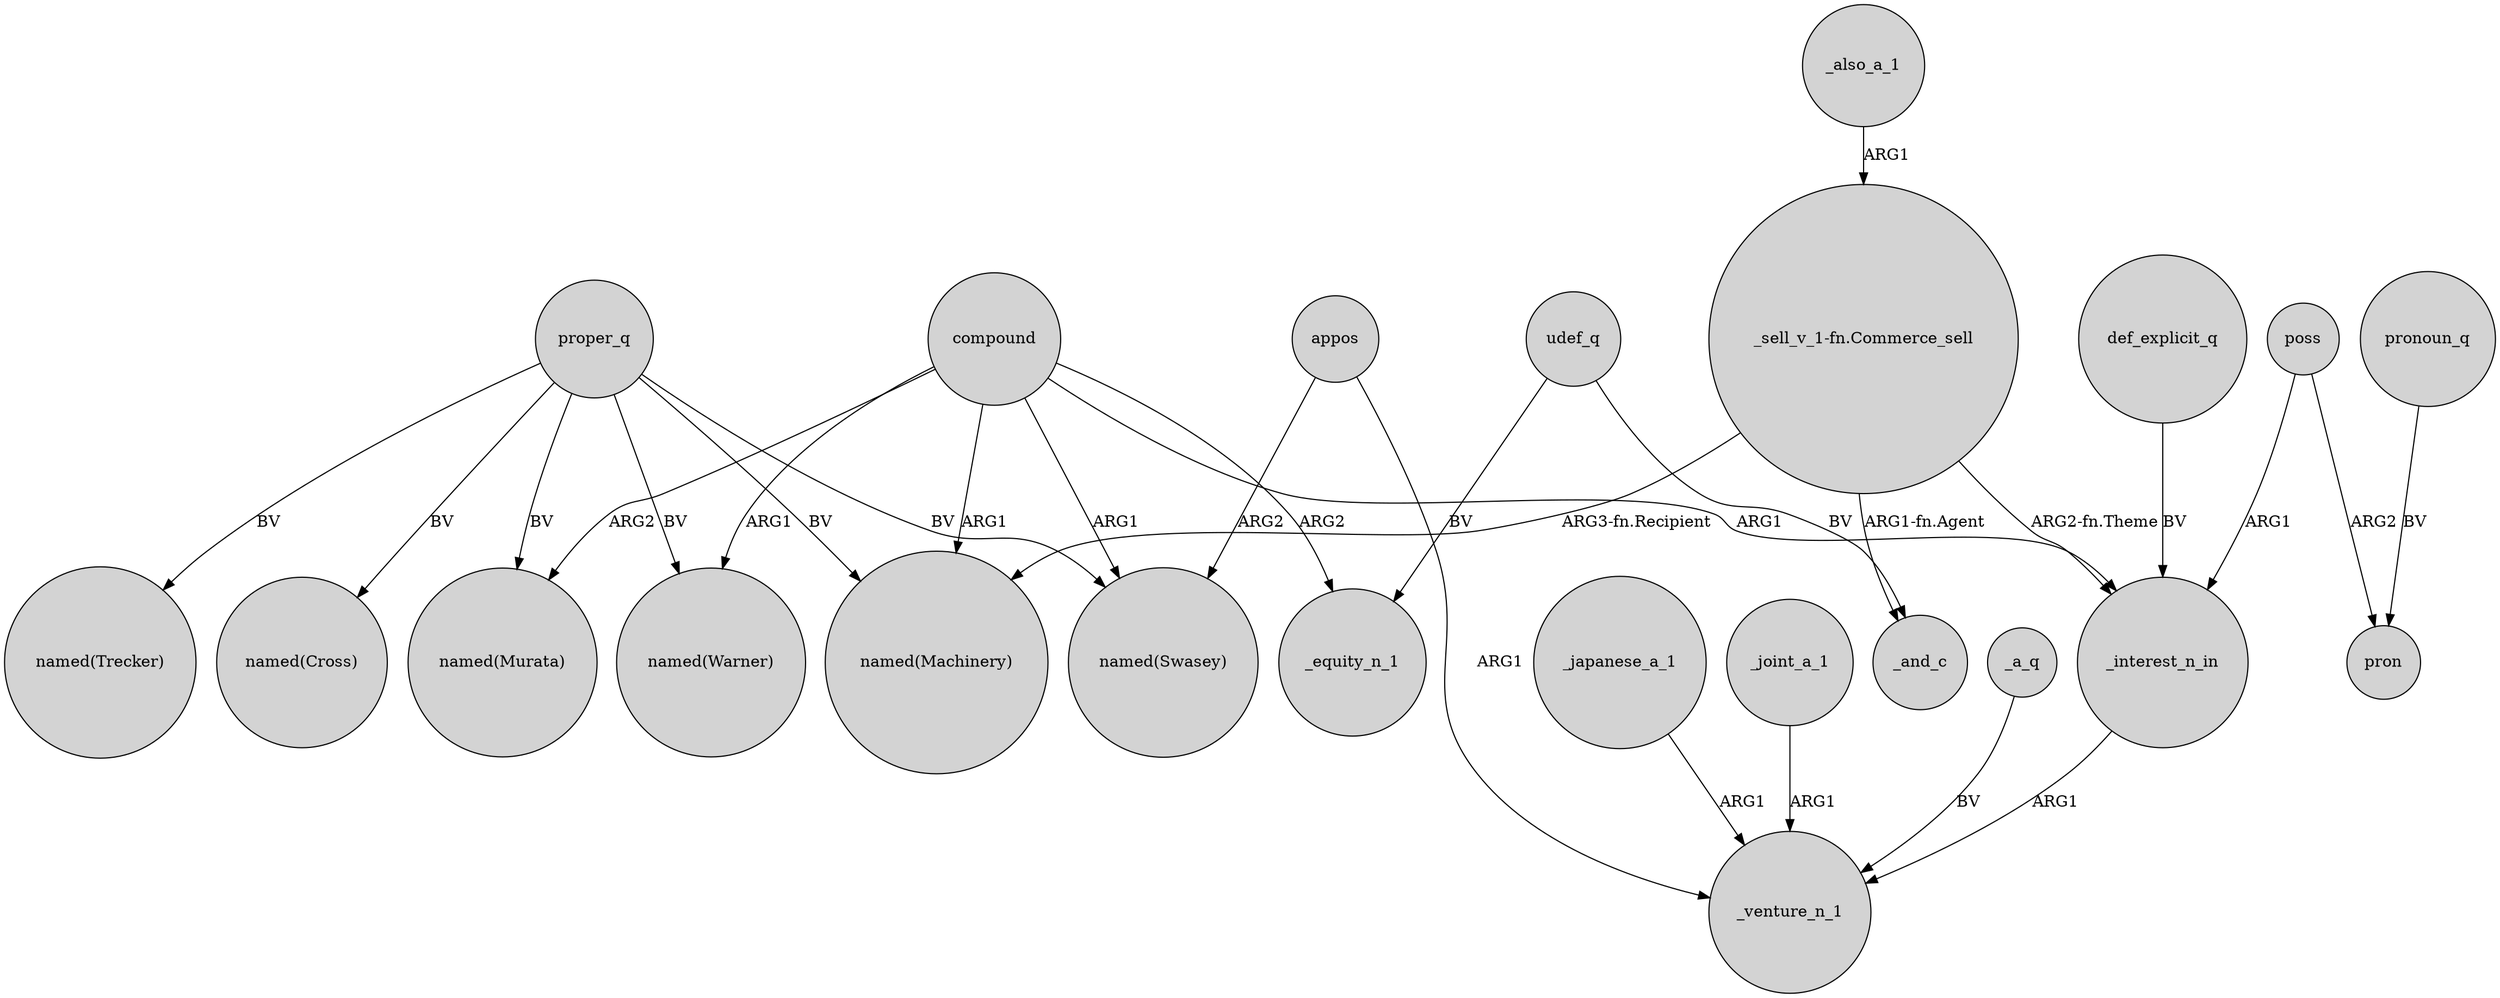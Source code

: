 digraph {
	node [shape=circle style=filled]
	proper_q -> "named(Trecker)" [label=BV]
	_japanese_a_1 -> _venture_n_1 [label=ARG1]
	_joint_a_1 -> _venture_n_1 [label=ARG1]
	proper_q -> "named(Cross)" [label=BV]
	compound -> "named(Machinery)" [label=ARG1]
	_also_a_1 -> "_sell_v_1-fn.Commerce_sell" [label=ARG1]
	poss -> pron [label=ARG2]
	def_explicit_q -> _interest_n_in [label=BV]
	proper_q -> "named(Murata)" [label=BV]
	proper_q -> "named(Machinery)" [label=BV]
	"_sell_v_1-fn.Commerce_sell" -> "named(Machinery)" [label="ARG3-fn.Recipient"]
	"_sell_v_1-fn.Commerce_sell" -> _interest_n_in [label="ARG2-fn.Theme"]
	compound -> _equity_n_1 [label=ARG2]
	appos -> _venture_n_1 [label=ARG1]
	compound -> "named(Murata)" [label=ARG2]
	compound -> "named(Warner)" [label=ARG1]
	pronoun_q -> pron [label=BV]
	appos -> "named(Swasey)" [label=ARG2]
	udef_q -> _equity_n_1 [label=BV]
	"_sell_v_1-fn.Commerce_sell" -> _and_c [label="ARG1-fn.Agent"]
	proper_q -> "named(Warner)" [label=BV]
	compound -> _interest_n_in [label=ARG1]
	_interest_n_in -> _venture_n_1 [label=ARG1]
	_a_q -> _venture_n_1 [label=BV]
	udef_q -> _and_c [label=BV]
	poss -> _interest_n_in [label=ARG1]
	proper_q -> "named(Swasey)" [label=BV]
	compound -> "named(Swasey)" [label=ARG1]
}
